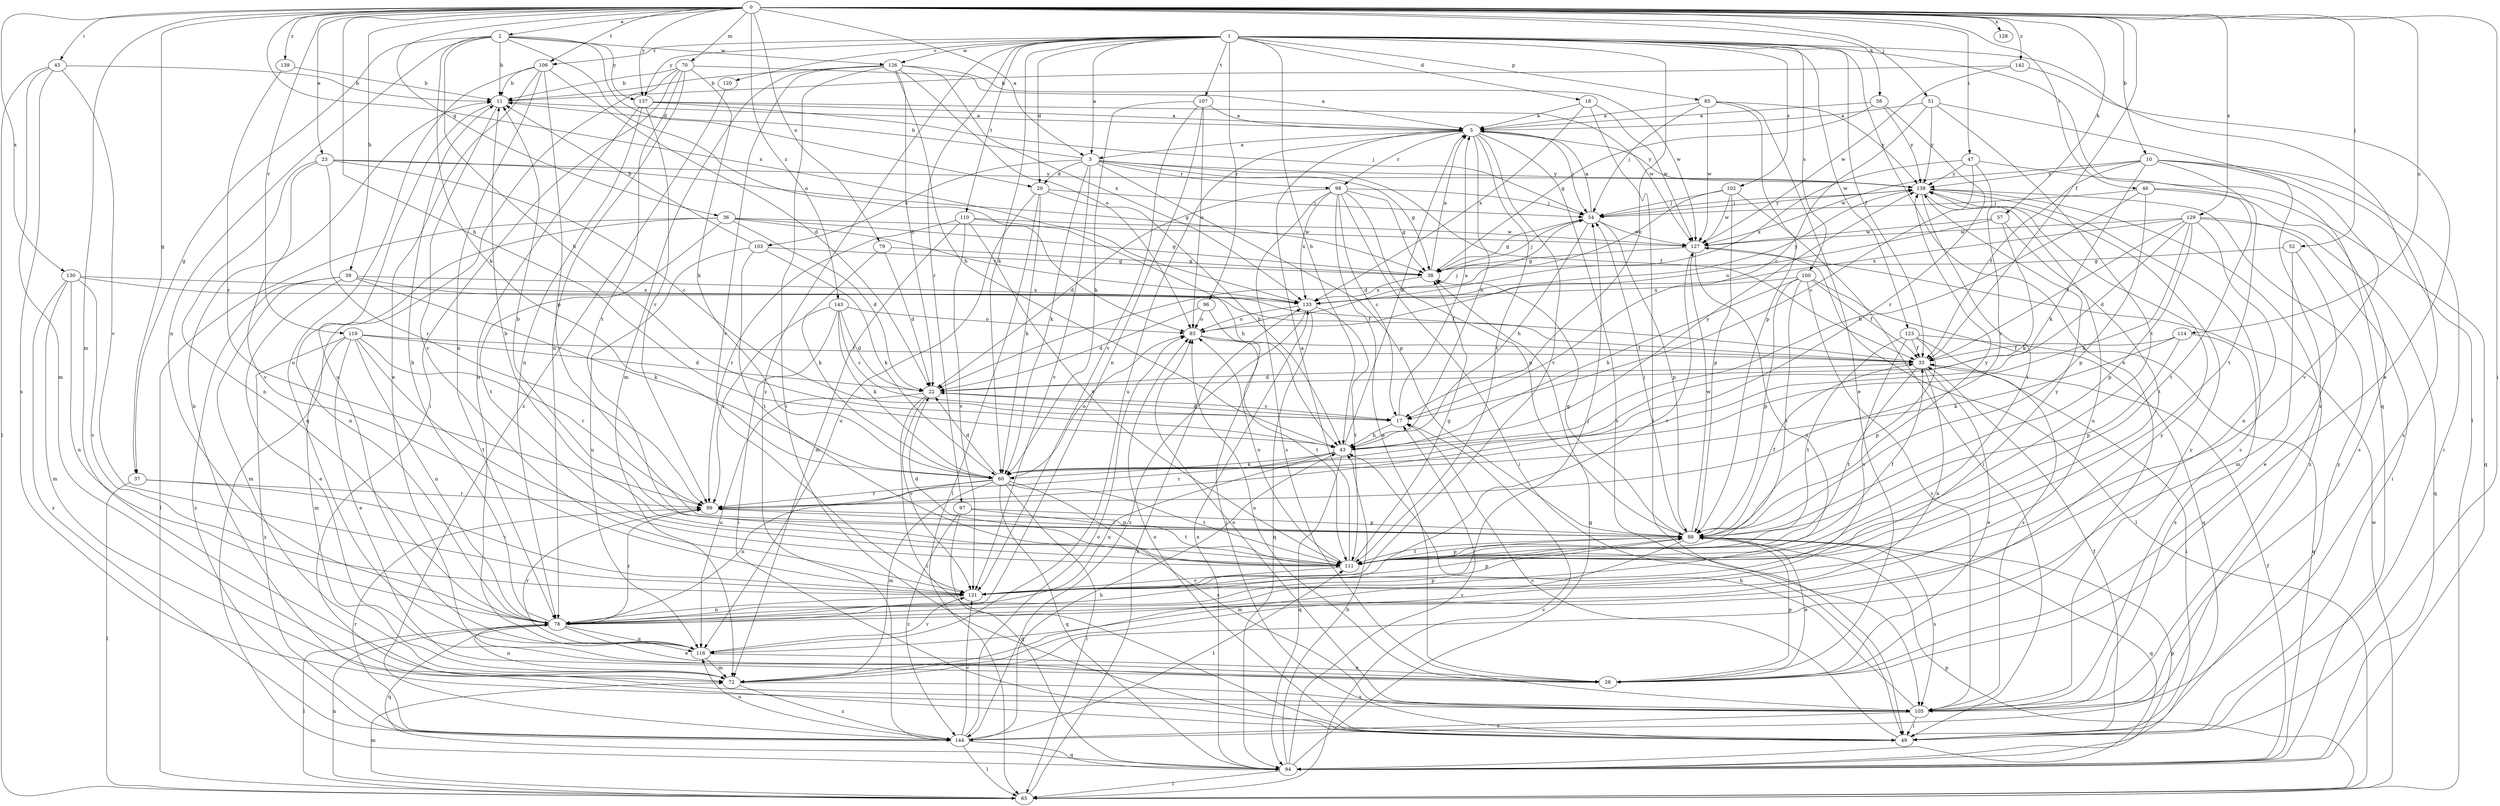 strict digraph  {
0;
1;
2;
3;
5;
10;
11;
17;
18;
20;
22;
23;
28;
33;
36;
37;
38;
39;
43;
45;
46;
47;
49;
51;
52;
54;
57;
58;
60;
65;
70;
72;
78;
79;
83;
85;
88;
94;
96;
97;
98;
99;
100;
102;
103;
105;
106;
107;
110;
111;
114;
116;
119;
120;
121;
123;
126;
127;
128;
129;
130;
133;
137;
138;
139;
142;
143;
144;
0 -> 2  [label=a];
0 -> 3  [label=a];
0 -> 10  [label=b];
0 -> 23  [label=e];
0 -> 33  [label=f];
0 -> 36  [label=g];
0 -> 37  [label=g];
0 -> 39  [label=h];
0 -> 43  [label=h];
0 -> 45  [label=i];
0 -> 46  [label=i];
0 -> 47  [label=i];
0 -> 49  [label=i];
0 -> 51  [label=j];
0 -> 52  [label=j];
0 -> 57  [label=k];
0 -> 58  [label=k];
0 -> 70  [label=m];
0 -> 72  [label=m];
0 -> 79  [label=o];
0 -> 106  [label=t];
0 -> 114  [label=u];
0 -> 119  [label=v];
0 -> 128  [label=x];
0 -> 129  [label=x];
0 -> 130  [label=x];
0 -> 133  [label=x];
0 -> 137  [label=y];
0 -> 139  [label=z];
0 -> 142  [label=z];
0 -> 143  [label=z];
1 -> 3  [label=a];
1 -> 17  [label=c];
1 -> 18  [label=d];
1 -> 20  [label=d];
1 -> 28  [label=e];
1 -> 33  [label=f];
1 -> 43  [label=h];
1 -> 60  [label=k];
1 -> 65  [label=l];
1 -> 85  [label=p];
1 -> 94  [label=q];
1 -> 96  [label=r];
1 -> 97  [label=r];
1 -> 100  [label=s];
1 -> 102  [label=s];
1 -> 106  [label=t];
1 -> 107  [label=t];
1 -> 110  [label=t];
1 -> 120  [label=v];
1 -> 123  [label=w];
1 -> 126  [label=w];
1 -> 137  [label=y];
1 -> 144  [label=z];
2 -> 11  [label=b];
2 -> 20  [label=d];
2 -> 37  [label=g];
2 -> 43  [label=h];
2 -> 60  [label=k];
2 -> 78  [label=n];
2 -> 83  [label=o];
2 -> 126  [label=w];
2 -> 137  [label=y];
3 -> 11  [label=b];
3 -> 20  [label=d];
3 -> 33  [label=f];
3 -> 38  [label=g];
3 -> 60  [label=k];
3 -> 88  [label=p];
3 -> 98  [label=r];
3 -> 103  [label=s];
3 -> 121  [label=v];
3 -> 138  [label=y];
5 -> 3  [label=a];
5 -> 43  [label=h];
5 -> 54  [label=j];
5 -> 98  [label=r];
5 -> 105  [label=s];
5 -> 111  [label=t];
5 -> 116  [label=u];
5 -> 121  [label=v];
5 -> 138  [label=y];
10 -> 33  [label=f];
10 -> 49  [label=i];
10 -> 60  [label=k];
10 -> 105  [label=s];
10 -> 111  [label=t];
10 -> 121  [label=v];
10 -> 127  [label=w];
10 -> 138  [label=y];
11 -> 5  [label=a];
11 -> 116  [label=u];
11 -> 121  [label=v];
17 -> 5  [label=a];
17 -> 22  [label=d];
17 -> 43  [label=h];
18 -> 5  [label=a];
18 -> 49  [label=i];
18 -> 127  [label=w];
18 -> 133  [label=x];
20 -> 43  [label=h];
20 -> 54  [label=j];
20 -> 60  [label=k];
20 -> 65  [label=l];
20 -> 116  [label=u];
22 -> 17  [label=c];
22 -> 49  [label=i];
22 -> 116  [label=u];
22 -> 121  [label=v];
23 -> 17  [label=c];
23 -> 38  [label=g];
23 -> 78  [label=n];
23 -> 99  [label=r];
23 -> 121  [label=v];
23 -> 138  [label=y];
28 -> 83  [label=o];
28 -> 88  [label=p];
33 -> 22  [label=d];
33 -> 28  [label=e];
33 -> 49  [label=i];
33 -> 78  [label=n];
33 -> 111  [label=t];
36 -> 22  [label=d];
36 -> 38  [label=g];
36 -> 65  [label=l];
36 -> 78  [label=n];
36 -> 111  [label=t];
36 -> 127  [label=w];
36 -> 133  [label=x];
37 -> 65  [label=l];
37 -> 99  [label=r];
37 -> 121  [label=v];
38 -> 5  [label=a];
38 -> 54  [label=j];
38 -> 133  [label=x];
39 -> 28  [label=e];
39 -> 33  [label=f];
39 -> 60  [label=k];
39 -> 72  [label=m];
39 -> 133  [label=x];
39 -> 144  [label=z];
43 -> 5  [label=a];
43 -> 60  [label=k];
43 -> 78  [label=n];
43 -> 94  [label=q];
43 -> 99  [label=r];
43 -> 138  [label=y];
45 -> 11  [label=b];
45 -> 65  [label=l];
45 -> 72  [label=m];
45 -> 105  [label=s];
45 -> 121  [label=v];
46 -> 43  [label=h];
46 -> 54  [label=j];
46 -> 88  [label=p];
46 -> 105  [label=s];
46 -> 111  [label=t];
47 -> 17  [label=c];
47 -> 94  [label=q];
47 -> 99  [label=r];
47 -> 133  [label=x];
47 -> 138  [label=y];
49 -> 17  [label=c];
49 -> 33  [label=f];
49 -> 83  [label=o];
49 -> 138  [label=y];
51 -> 5  [label=a];
51 -> 17  [label=c];
51 -> 105  [label=s];
51 -> 111  [label=t];
51 -> 138  [label=y];
52 -> 28  [label=e];
52 -> 38  [label=g];
52 -> 72  [label=m];
54 -> 5  [label=a];
54 -> 38  [label=g];
54 -> 43  [label=h];
54 -> 88  [label=p];
54 -> 127  [label=w];
54 -> 138  [label=y];
57 -> 60  [label=k];
57 -> 83  [label=o];
57 -> 111  [label=t];
57 -> 127  [label=w];
58 -> 5  [label=a];
58 -> 38  [label=g];
58 -> 99  [label=r];
58 -> 138  [label=y];
60 -> 22  [label=d];
60 -> 65  [label=l];
60 -> 72  [label=m];
60 -> 78  [label=n];
60 -> 83  [label=o];
60 -> 94  [label=q];
60 -> 99  [label=r];
60 -> 105  [label=s];
60 -> 111  [label=t];
65 -> 17  [label=c];
65 -> 72  [label=m];
65 -> 78  [label=n];
65 -> 88  [label=p];
65 -> 127  [label=w];
65 -> 133  [label=x];
70 -> 5  [label=a];
70 -> 11  [label=b];
70 -> 49  [label=i];
70 -> 60  [label=k];
70 -> 78  [label=n];
70 -> 94  [label=q];
70 -> 111  [label=t];
72 -> 78  [label=n];
72 -> 105  [label=s];
72 -> 138  [label=y];
72 -> 144  [label=z];
78 -> 11  [label=b];
78 -> 28  [label=e];
78 -> 54  [label=j];
78 -> 65  [label=l];
78 -> 88  [label=p];
78 -> 94  [label=q];
78 -> 99  [label=r];
78 -> 116  [label=u];
79 -> 22  [label=d];
79 -> 38  [label=g];
79 -> 60  [label=k];
83 -> 33  [label=f];
83 -> 54  [label=j];
83 -> 111  [label=t];
85 -> 5  [label=a];
85 -> 28  [label=e];
85 -> 54  [label=j];
85 -> 88  [label=p];
85 -> 127  [label=w];
85 -> 138  [label=y];
88 -> 11  [label=b];
88 -> 28  [label=e];
88 -> 33  [label=f];
88 -> 38  [label=g];
88 -> 54  [label=j];
88 -> 72  [label=m];
88 -> 94  [label=q];
88 -> 99  [label=r];
88 -> 105  [label=s];
88 -> 111  [label=t];
88 -> 127  [label=w];
88 -> 138  [label=y];
94 -> 17  [label=c];
94 -> 33  [label=f];
94 -> 38  [label=g];
94 -> 43  [label=h];
94 -> 65  [label=l];
94 -> 88  [label=p];
94 -> 133  [label=x];
96 -> 22  [label=d];
96 -> 49  [label=i];
96 -> 83  [label=o];
97 -> 88  [label=p];
97 -> 94  [label=q];
97 -> 111  [label=t];
97 -> 144  [label=z];
98 -> 17  [label=c];
98 -> 22  [label=d];
98 -> 28  [label=e];
98 -> 38  [label=g];
98 -> 49  [label=i];
98 -> 54  [label=j];
98 -> 88  [label=p];
98 -> 105  [label=s];
98 -> 133  [label=x];
99 -> 88  [label=p];
100 -> 33  [label=f];
100 -> 43  [label=h];
100 -> 88  [label=p];
100 -> 94  [label=q];
100 -> 105  [label=s];
100 -> 111  [label=t];
100 -> 133  [label=x];
102 -> 22  [label=d];
102 -> 49  [label=i];
102 -> 54  [label=j];
102 -> 88  [label=p];
102 -> 127  [label=w];
103 -> 11  [label=b];
103 -> 38  [label=g];
103 -> 60  [label=k];
103 -> 111  [label=t];
103 -> 116  [label=u];
105 -> 11  [label=b];
105 -> 43  [label=h];
105 -> 49  [label=i];
105 -> 83  [label=o];
105 -> 138  [label=y];
105 -> 144  [label=z];
106 -> 11  [label=b];
106 -> 22  [label=d];
106 -> 28  [label=e];
106 -> 78  [label=n];
106 -> 88  [label=p];
106 -> 116  [label=u];
107 -> 5  [label=a];
107 -> 60  [label=k];
107 -> 78  [label=n];
107 -> 83  [label=o];
107 -> 121  [label=v];
110 -> 43  [label=h];
110 -> 72  [label=m];
110 -> 99  [label=r];
110 -> 111  [label=t];
110 -> 121  [label=v];
110 -> 127  [label=w];
111 -> 5  [label=a];
111 -> 11  [label=b];
111 -> 22  [label=d];
111 -> 33  [label=f];
111 -> 38  [label=g];
111 -> 83  [label=o];
111 -> 88  [label=p];
111 -> 121  [label=v];
114 -> 33  [label=f];
114 -> 60  [label=k];
114 -> 88  [label=p];
114 -> 105  [label=s];
116 -> 28  [label=e];
116 -> 72  [label=m];
116 -> 99  [label=r];
116 -> 121  [label=v];
119 -> 22  [label=d];
119 -> 28  [label=e];
119 -> 33  [label=f];
119 -> 72  [label=m];
119 -> 78  [label=n];
119 -> 99  [label=r];
119 -> 111  [label=t];
119 -> 144  [label=z];
120 -> 144  [label=z];
121 -> 78  [label=n];
121 -> 88  [label=p];
121 -> 138  [label=y];
123 -> 33  [label=f];
123 -> 88  [label=p];
123 -> 94  [label=q];
123 -> 105  [label=s];
123 -> 111  [label=t];
123 -> 121  [label=v];
126 -> 11  [label=b];
126 -> 22  [label=d];
126 -> 43  [label=h];
126 -> 49  [label=i];
126 -> 72  [label=m];
126 -> 83  [label=o];
126 -> 121  [label=v];
126 -> 127  [label=w];
126 -> 133  [label=x];
127 -> 38  [label=g];
127 -> 65  [label=l];
127 -> 78  [label=n];
127 -> 121  [label=v];
129 -> 22  [label=d];
129 -> 33  [label=f];
129 -> 49  [label=i];
129 -> 60  [label=k];
129 -> 78  [label=n];
129 -> 88  [label=p];
129 -> 94  [label=q];
129 -> 127  [label=w];
129 -> 133  [label=x];
130 -> 33  [label=f];
130 -> 72  [label=m];
130 -> 78  [label=n];
130 -> 121  [label=v];
130 -> 133  [label=x];
130 -> 144  [label=z];
133 -> 83  [label=o];
133 -> 94  [label=q];
133 -> 111  [label=t];
133 -> 138  [label=y];
133 -> 144  [label=z];
137 -> 5  [label=a];
137 -> 54  [label=j];
137 -> 78  [label=n];
137 -> 99  [label=r];
137 -> 116  [label=u];
137 -> 127  [label=w];
138 -> 54  [label=j];
138 -> 105  [label=s];
138 -> 111  [label=t];
138 -> 116  [label=u];
138 -> 144  [label=z];
139 -> 11  [label=b];
139 -> 99  [label=r];
142 -> 11  [label=b];
142 -> 28  [label=e];
142 -> 127  [label=w];
143 -> 17  [label=c];
143 -> 22  [label=d];
143 -> 49  [label=i];
143 -> 60  [label=k];
143 -> 83  [label=o];
143 -> 99  [label=r];
144 -> 43  [label=h];
144 -> 65  [label=l];
144 -> 83  [label=o];
144 -> 94  [label=q];
144 -> 99  [label=r];
144 -> 111  [label=t];
144 -> 116  [label=u];
144 -> 121  [label=v];
}
